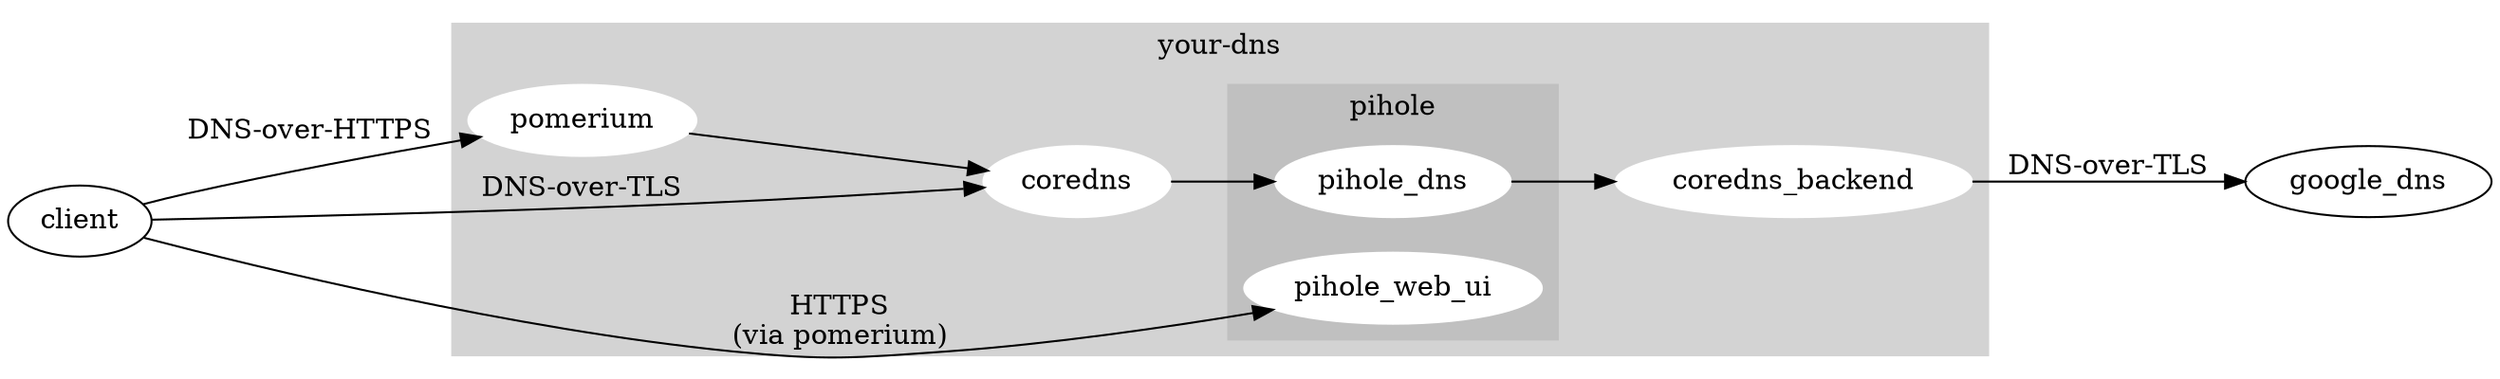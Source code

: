 digraph G {
  rankdir=LR;
  subgraph cluster_0 {
    style=filled;
    color=lightgrey;
    node [style=filled,color=white];
    pomerium -> coredns;
    coredns -> pihole_dns
    pihole_dns -> coredns_backend;
    label = "your-dns";
    subgraph cluster_1 {
        style=filled;
        color=grey;
        label="pihole"
        pihole_dns;
        pihole_web_ui;
    }
  }
  client -> pomerium [label="DNS-over-HTTPS"];
  client -> pihole_web_ui [label="HTTPS\n(via pomerium)"];
  client -> coredns [label="DNS-over-TLS"];
  coredns_backend -> google_dns [label="DNS-over-TLS"];
}
